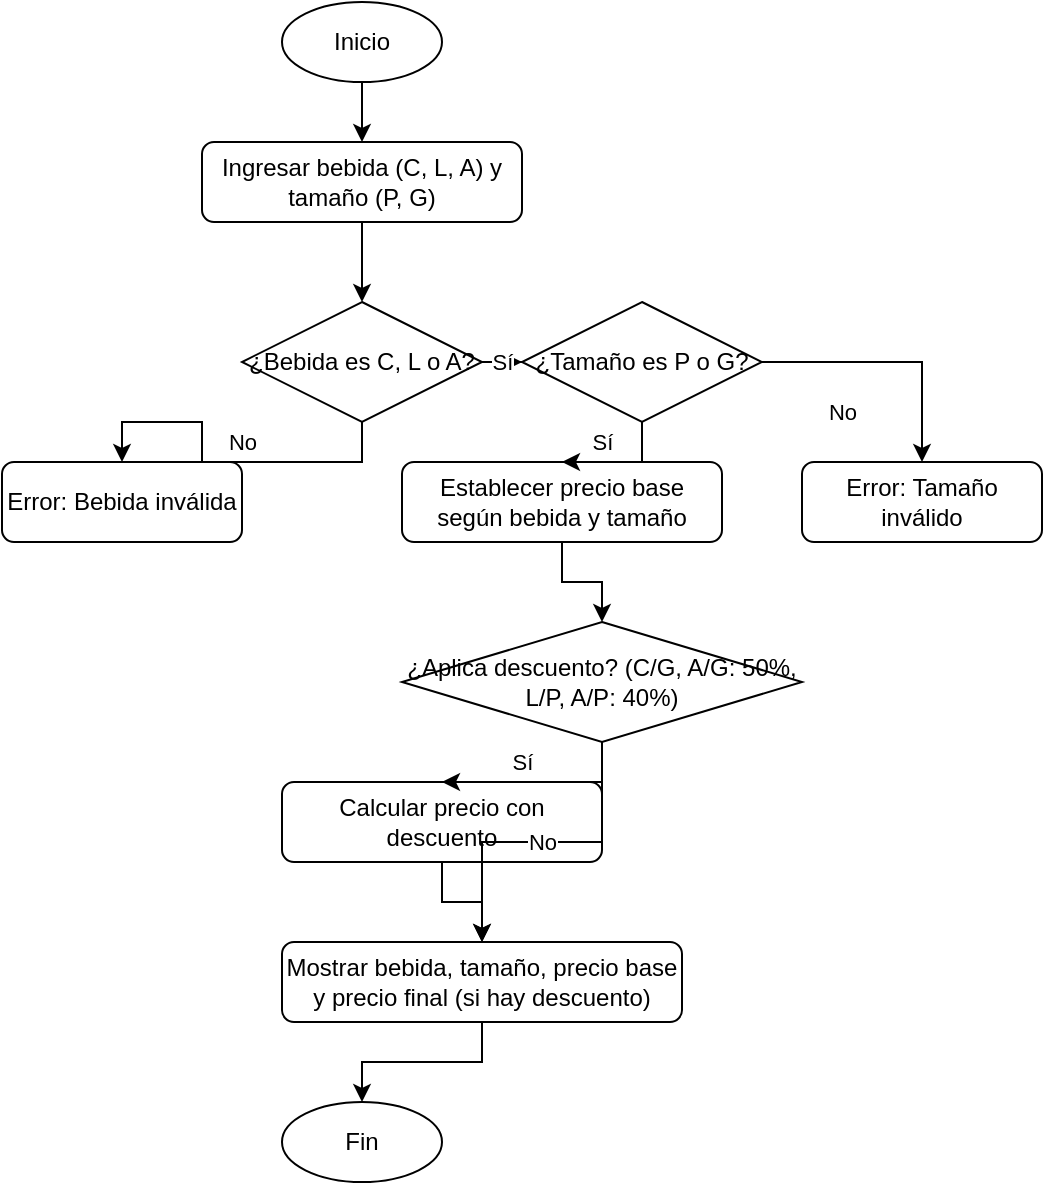 <mxfile version="27.0.6">
  <diagram name="Page-1" id="qCQBoRJt0O49EkEic1T_">
    <mxGraphModel dx="1216" dy="821" grid="1" gridSize="10" guides="1" tooltips="1" connect="1" arrows="1" fold="1" page="1" pageScale="1" pageWidth="827" pageHeight="1169" math="0" shadow="0">
      <root>
        <mxCell id="0" />
        <mxCell id="1" parent="0" />
        <!-- Inicio -->
        <mxCell id="start" value="Inicio" style="ellipse;whiteSpace=wrap;html=1;" vertex="1" parent="1">
          <mxGeometry x="340" y="50" width="80" height="40" as="geometry" />
        </mxCell>
        <!-- Ingresar bebida y tamaño -->
        <mxCell id="input" value="Ingresar bebida (C, L, A) y tamaño (P, G)" style="rounded=1;whiteSpace=wrap;html=1;" vertex="1" parent="1">
          <mxGeometry x="300" y="120" width="160" height="40" as="geometry" />
        </mxCell>
        <!-- ¿Bebida es C, L o A? -->
        <mxCell id="decision1" value="¿Bebida es C, L o A?" style="rhombus;whiteSpace=wrap;html=1;" vertex="1" parent="1">
          <mxGeometry x="320" y="200" width="120" height="60" as="geometry" />
        </mxCell>
        <!-- No: Error -->
        <mxCell id="error1" value="Error: Bebida inválida" style="rounded=1;whiteSpace=wrap;html=1;" vertex="1" parent="1">
          <mxGeometry x="200" y="280" width="120" height="40" as="geometry" />
        </mxCell>
        <!-- Sí: ¿Tamaño es P o G? -->
        <mxCell id="decision2" value="¿Tamaño es P o G?" style="rhombus;whiteSpace=wrap;html=1;" vertex="1" parent="1">
          <mxGeometry x="460" y="200" width="120" height="60" as="geometry" />
        </mxCell>
        <!-- No: Error -->
        <mxCell id="error2" value="Error: Tamaño inválido" style="rounded=1;whiteSpace=wrap;html=1;" vertex="1" parent="1">
          <mxGeometry x="600" y="280" width="120" height="40" as="geometry" />
        </mxCell>
        <!-- Sí: Establecer precio base -->
        <mxCell id="price" value="Establecer precio base según bebida y tamaño" style="rounded=1;whiteSpace=wrap;html=1;" vertex="1" parent="1">
          <mxGeometry x="400" y="280" width="160" height="40" as="geometry" />
        </mxCell>
        <!-- ¿Aplica descuento? -->
        <mxCell id="decision3" value="¿Aplica descuento? (C/G, A/G: 50%, L/P, A/P: 40%)" style="rhombus;whiteSpace=wrap;html=1;" vertex="1" parent="1">
          <mxGeometry x="400" y="360" width="200" height="60" as="geometry" />
        </mxCell>
        <!-- Sí: Calcular precio con descuento -->
        <mxCell id="discount" value="Calcular precio con descuento" style="rounded=1;whiteSpace=wrap;html=1;" vertex="1" parent="1">
          <mxGeometry x="340" y="440" width="160" height="40" as="geometry" />
        </mxCell>
        <!-- Mostrar resultado -->
        <mxCell id="output" value="Mostrar bebida, tamaño, precio base y precio final (si hay descuento)" style="rounded=1;whiteSpace=wrap;html=1;" vertex="1" parent="1">
          <mxGeometry x="340" y="520" width="200" height="40" as="geometry" />
        </mxCell>
        <!-- Fin -->
        <mxCell id="end" value="Fin" style="ellipse;whiteSpace=wrap;html=1;" vertex="1" parent="1">
          <mxGeometry x="340" y="600" width="80" height="40" as="geometry" />
        </mxCell>
        <!-- Conexiones -->
        <mxCell id="edge1" value="" style="edgeStyle=orthogonalEdgeStyle;rounded=0;orthogonalLoop=1;jettySize=auto;html=1;" edge="1" parent="1" source="start" target="input">
          <mxGeometry width="50" height="50" as="geometry" />
        </mxCell>
        <mxCell id="edge2" value="" style="edgeStyle=orthogonalEdgeStyle;rounded=0;orthogonalLoop=1;jettySize=auto;html=1;" edge="1" parent="1" source="input" target="decision1">
          <mxGeometry width="50" height="50" as="geometry" />
        </mxCell>
        <mxCell id="edge3" value="No" style="edgeStyle=orthogonalEdgeStyle;rounded=0;orthogonalLoop=1;jettySize=auto;html=1;" edge="1" parent="1" source="decision1" target="error1">
          <mxGeometry width="50" height="50" as="geometry" />
        </mxCell>
        <mxCell id="edge4" value="Sí" style="edgeStyle=orthogonalEdgeStyle;rounded=0;orthogonalLoop=1;jettySize=auto;html=1;" edge="1" parent="1" source="decision1" target="decision2">
          <mxGeometry width="50" height="50" as="geometry" />
        </mxCell>
        <mxCell id="edge5" value="No" style="edgeStyle=orthogonalEdgeStyle;rounded=0;orthogonalLoop=1;jettySize=auto;html=1;" edge="1" parent="1" source="decision2" target="error2">
          <mxGeometry width="50" height="50" as="geometry" />
        </mxCell>
        <mxCell id="edge6" value="Sí" style="edgeStyle=orthogonalEdgeStyle;rounded=0;orthogonalLoop=1;jettySize=auto;html=1;" edge="1" parent="1" source="decision2" target="price">
          <mxGeometry width="50" height="50" as="geometry" />
        </mxCell>
        <mxCell id="edge7" value="" style="edgeStyle=orthogonalEdgeStyle;rounded=0;orthogonalLoop=1;jettySize=auto;html=1;" edge="1" parent="1" source="price" target="decision3">
          <mxGeometry width="50" height="50" as="geometry" />
        </mxCell>
        <mxCell id="edge8" value="Sí" style="edgeStyle=orthogonalEdgeStyle;rounded=0;orthogonalLoop=1;jettySize=auto;html=1;" edge="1" parent="1" source="decision3" target="discount">
          <mxGeometry width="50" height="50" as="geometry" />
        </mxCell>
        <mxCell id="edge9" value="No" style="edgeStyle=orthogonalEdgeStyle;rounded=0;orthogonalLoop=1;jettySize=auto;html=1;" edge="1" parent="1" source="decision3" target="output">
          <mxGeometry width="50" height="50" as="geometry" />
        </mxCell>
        <mxCell id="edge10" value="" style="edgeStyle=orthogonalEdgeStyle;rounded=0;orthogonalLoop=1;jettySize=auto;html=1;" edge="1" parent="1" source="discount" target="output">
          <mxGeometry width="50" height="50" as="geometry" />
        </mxCell>
        <mxCell id="edge11" value="" style="edgeStyle=orthogonalEdgeStyle;rounded=0;orthogonalLoop=1;jettySize=auto;html=1;" edge="1" parent="1" source="output" target="end">
          <mxGeometry width="50" height="50" as="geometry" />
        </mxCell>
      </root>
    </mxGraphModel>
  </diagram>
</mxfile>
